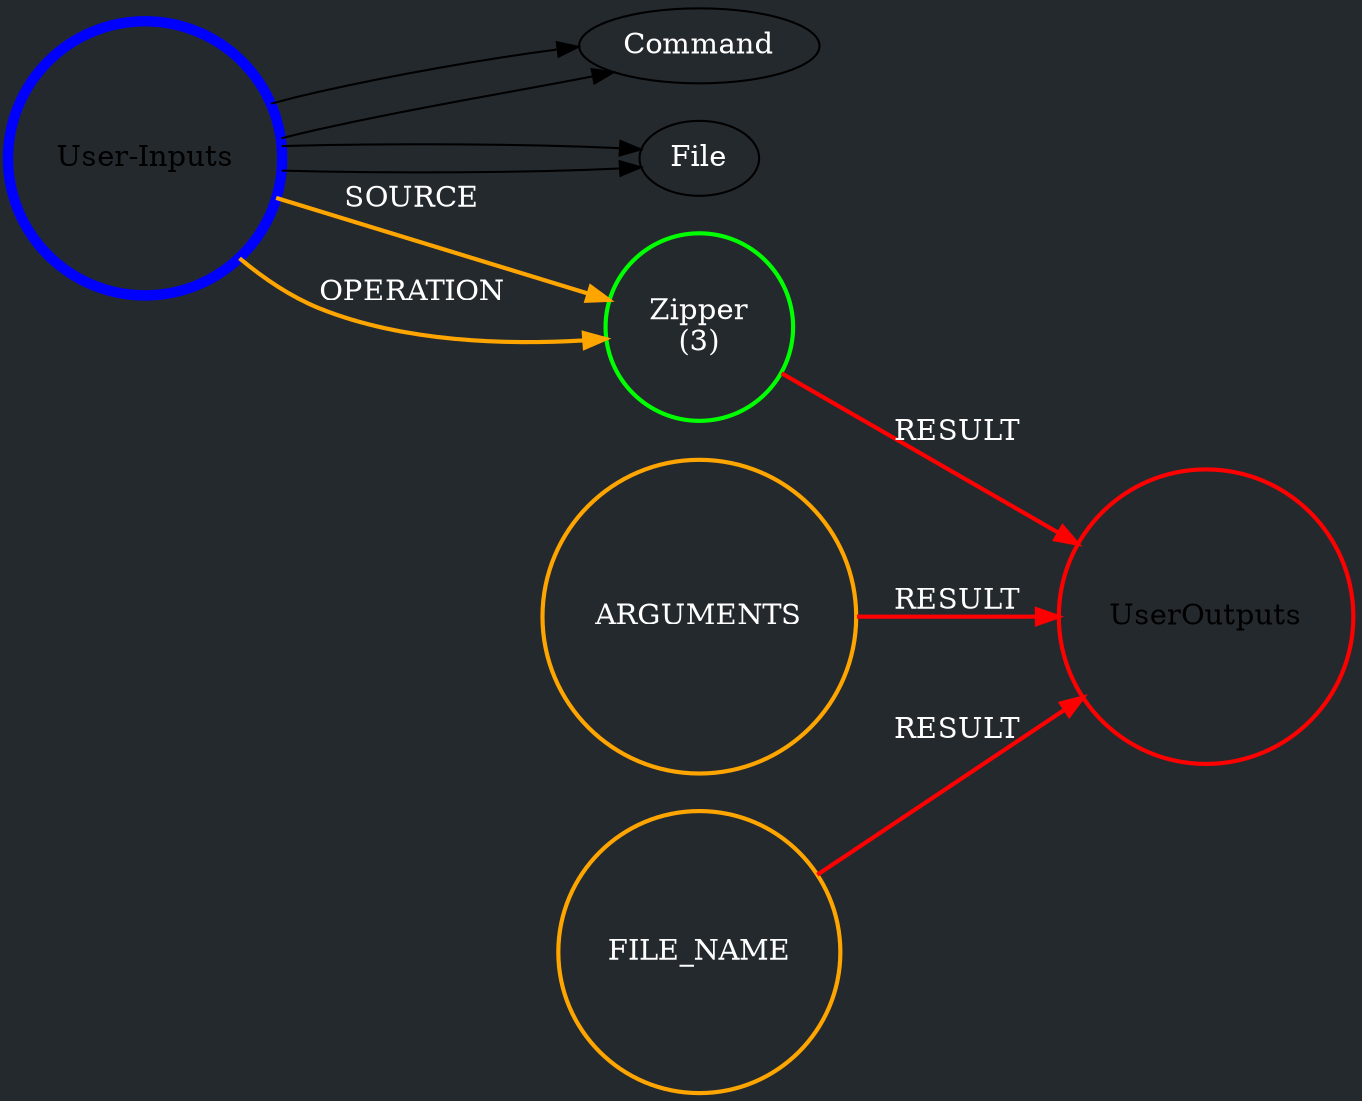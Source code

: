digraph FlowDiagram {
  rankdir=LR;
  size="400,600";
  bgcolor="#24292e"
  user_inputs [label="User-Inputs", shape=circle, color=blue, penwidth=5 ];
  user_outputs [label="User-Outputs", shape=circle, color=red, penwidth=5 ];
  node [fontcolor=white];
  edge [fontcolor=white];
  Command Line [label="Command Line\n(1)", shape=circle, color=green, penwidth=2 ];
  File Dumper [label="File Dumper\n(2)", shape=circle, color=green, penwidth=2 ];
  Zipper [label="Zipper\n(3)", shape=circle, color=green, penwidth=2 ];
  user_inputs -> Command Line [label="COMMAND", color=orange, penwidth=2 ];
  user_inputs -> Command Line [label="ARGUMENTS", color=orange, penwidth=2 ];
  Command Line -> user_outputs [label="RESULT", color=red, penwidth=2 ];
  user_inputs -> File Dumper [label="CONTENT", color=orange, penwidth=2 ];
  user_inputs -> File Dumper [label="FILE_NAME", color=orange, penwidth=2 ];
  File Dumper -> user_outputs [label="RESULT", color=red, penwidth=2 ];
  user_inputs -> Zipper [label="SOURCE", color=orange, penwidth=2 ];
  user_inputs -> Zipper [label="OPERATION", color=orange, penwidth=2 ];
  Zipper -> user_outputs [label="RESULT", color=red, penwidth=2 ];
  user_outputs [label="UserOutputs", shape=circle, color=red , penwidth=2 ];
}
